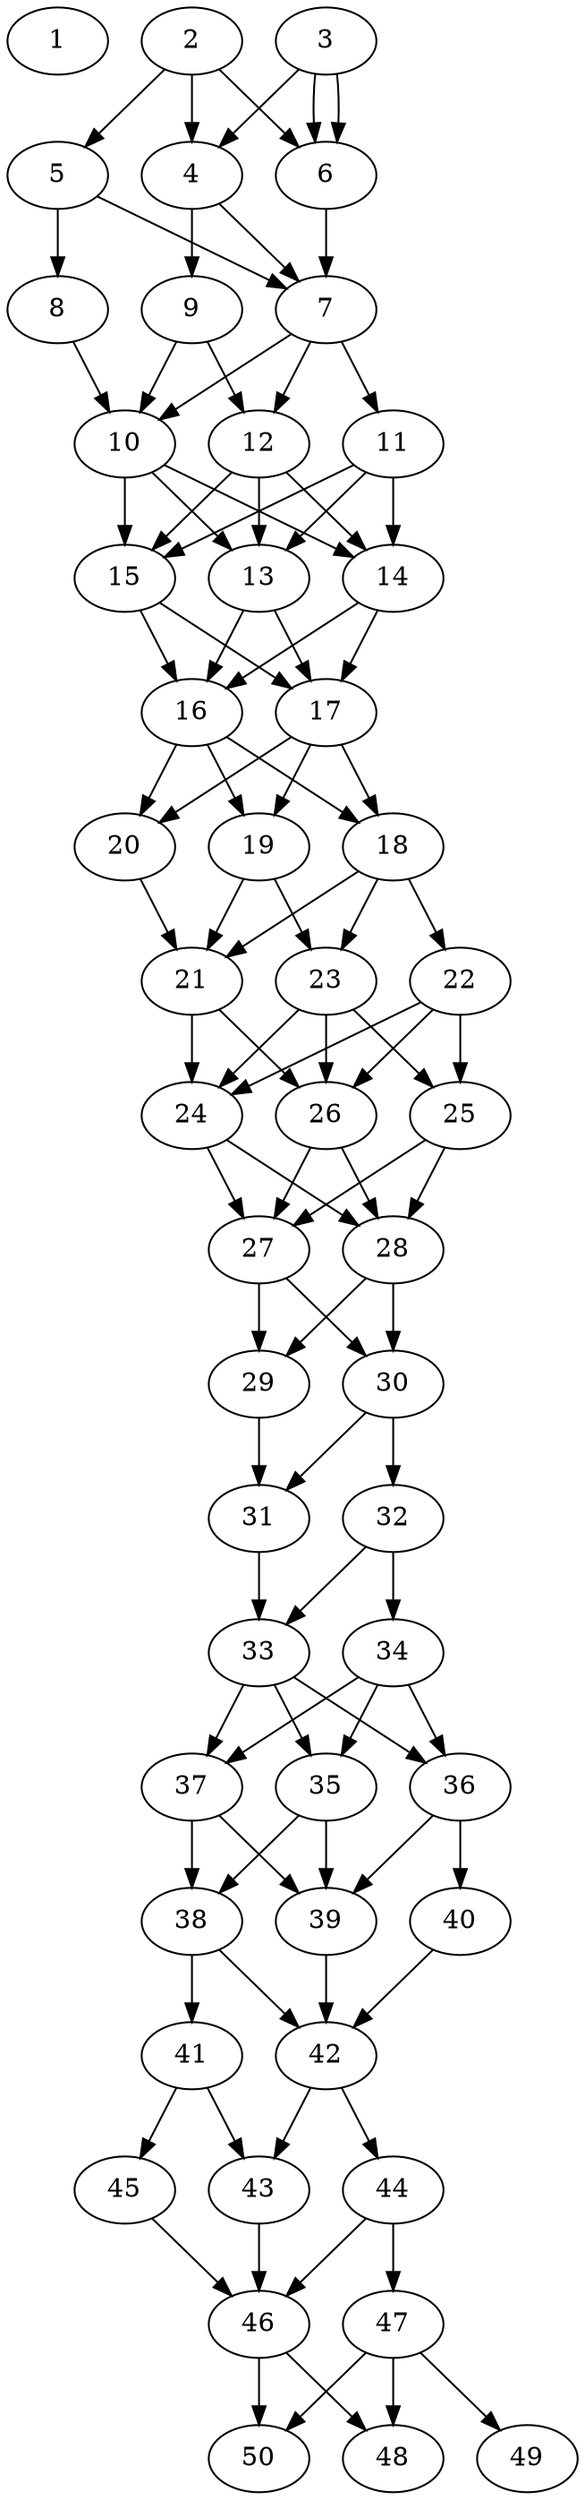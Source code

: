// DAG automatically generated by daggen at Thu Oct  3 14:07:57 2019
// ./daggen --dot -n 50 --ccr 0.5 --fat 0.3 --regular 0.9 --density 0.9 --mindata 5242880 --maxdata 52428800 
digraph G {
  1 [size="48160768", alpha="0.11", expect_size="24080384"] 
  2 [size="47327232", alpha="0.17", expect_size="23663616"] 
  2 -> 4 [size ="23663616"]
  2 -> 5 [size ="23663616"]
  2 -> 6 [size ="23663616"]
  3 [size="59652096", alpha="0.07", expect_size="29826048"] 
  3 -> 4 [size ="29826048"]
  3 -> 6 [size ="29826048"]
  3 -> 6 [size ="29826048"]
  4 [size="27623424", alpha="0.13", expect_size="13811712"] 
  4 -> 7 [size ="13811712"]
  4 -> 9 [size ="13811712"]
  5 [size="101537792", alpha="0.11", expect_size="50768896"] 
  5 -> 7 [size ="50768896"]
  5 -> 8 [size ="50768896"]
  6 [size="64884736", alpha="0.16", expect_size="32442368"] 
  6 -> 7 [size ="32442368"]
  7 [size="38072320", alpha="0.09", expect_size="19036160"] 
  7 -> 10 [size ="19036160"]
  7 -> 11 [size ="19036160"]
  7 -> 12 [size ="19036160"]
  8 [size="80967680", alpha="0.09", expect_size="40483840"] 
  8 -> 10 [size ="40483840"]
  9 [size="30488576", alpha="0.20", expect_size="15244288"] 
  9 -> 10 [size ="15244288"]
  9 -> 12 [size ="15244288"]
  10 [size="60248064", alpha="0.02", expect_size="30124032"] 
  10 -> 13 [size ="30124032"]
  10 -> 14 [size ="30124032"]
  10 -> 15 [size ="30124032"]
  11 [size="47882240", alpha="0.10", expect_size="23941120"] 
  11 -> 13 [size ="23941120"]
  11 -> 14 [size ="23941120"]
  11 -> 15 [size ="23941120"]
  12 [size="101834752", alpha="0.17", expect_size="50917376"] 
  12 -> 13 [size ="50917376"]
  12 -> 14 [size ="50917376"]
  12 -> 15 [size ="50917376"]
  13 [size="86720512", alpha="0.13", expect_size="43360256"] 
  13 -> 16 [size ="43360256"]
  13 -> 17 [size ="43360256"]
  14 [size="24832000", alpha="0.17", expect_size="12416000"] 
  14 -> 16 [size ="12416000"]
  14 -> 17 [size ="12416000"]
  15 [size="87349248", alpha="0.19", expect_size="43674624"] 
  15 -> 16 [size ="43674624"]
  15 -> 17 [size ="43674624"]
  16 [size="44754944", alpha="0.01", expect_size="22377472"] 
  16 -> 18 [size ="22377472"]
  16 -> 19 [size ="22377472"]
  16 -> 20 [size ="22377472"]
  17 [size="25051136", alpha="0.12", expect_size="12525568"] 
  17 -> 18 [size ="12525568"]
  17 -> 19 [size ="12525568"]
  17 -> 20 [size ="12525568"]
  18 [size="65353728", alpha="0.09", expect_size="32676864"] 
  18 -> 21 [size ="32676864"]
  18 -> 22 [size ="32676864"]
  18 -> 23 [size ="32676864"]
  19 [size="11644928", alpha="0.03", expect_size="5822464"] 
  19 -> 21 [size ="5822464"]
  19 -> 23 [size ="5822464"]
  20 [size="11599872", alpha="0.16", expect_size="5799936"] 
  20 -> 21 [size ="5799936"]
  21 [size="23177216", alpha="0.17", expect_size="11588608"] 
  21 -> 24 [size ="11588608"]
  21 -> 26 [size ="11588608"]
  22 [size="70225920", alpha="0.05", expect_size="35112960"] 
  22 -> 24 [size ="35112960"]
  22 -> 25 [size ="35112960"]
  22 -> 26 [size ="35112960"]
  23 [size="55107584", alpha="0.05", expect_size="27553792"] 
  23 -> 24 [size ="27553792"]
  23 -> 25 [size ="27553792"]
  23 -> 26 [size ="27553792"]
  24 [size="21690368", alpha="0.07", expect_size="10845184"] 
  24 -> 27 [size ="10845184"]
  24 -> 28 [size ="10845184"]
  25 [size="100800512", alpha="0.10", expect_size="50400256"] 
  25 -> 27 [size ="50400256"]
  25 -> 28 [size ="50400256"]
  26 [size="97583104", alpha="0.03", expect_size="48791552"] 
  26 -> 27 [size ="48791552"]
  26 -> 28 [size ="48791552"]
  27 [size="100534272", alpha="0.03", expect_size="50267136"] 
  27 -> 29 [size ="50267136"]
  27 -> 30 [size ="50267136"]
  28 [size="63997952", alpha="0.17", expect_size="31998976"] 
  28 -> 29 [size ="31998976"]
  28 -> 30 [size ="31998976"]
  29 [size="11558912", alpha="0.16", expect_size="5779456"] 
  29 -> 31 [size ="5779456"]
  30 [size="23877632", alpha="0.05", expect_size="11938816"] 
  30 -> 31 [size ="11938816"]
  30 -> 32 [size ="11938816"]
  31 [size="97517568", alpha="0.02", expect_size="48758784"] 
  31 -> 33 [size ="48758784"]
  32 [size="81412096", alpha="0.19", expect_size="40706048"] 
  32 -> 33 [size ="40706048"]
  32 -> 34 [size ="40706048"]
  33 [size="12400640", alpha="0.11", expect_size="6200320"] 
  33 -> 35 [size ="6200320"]
  33 -> 36 [size ="6200320"]
  33 -> 37 [size ="6200320"]
  34 [size="34027520", alpha="0.07", expect_size="17013760"] 
  34 -> 35 [size ="17013760"]
  34 -> 36 [size ="17013760"]
  34 -> 37 [size ="17013760"]
  35 [size="69054464", alpha="0.19", expect_size="34527232"] 
  35 -> 38 [size ="34527232"]
  35 -> 39 [size ="34527232"]
  36 [size="19791872", alpha="0.18", expect_size="9895936"] 
  36 -> 39 [size ="9895936"]
  36 -> 40 [size ="9895936"]
  37 [size="35014656", alpha="0.01", expect_size="17507328"] 
  37 -> 38 [size ="17507328"]
  37 -> 39 [size ="17507328"]
  38 [size="47933440", alpha="0.15", expect_size="23966720"] 
  38 -> 41 [size ="23966720"]
  38 -> 42 [size ="23966720"]
  39 [size="34662400", alpha="0.09", expect_size="17331200"] 
  39 -> 42 [size ="17331200"]
  40 [size="15204352", alpha="0.03", expect_size="7602176"] 
  40 -> 42 [size ="7602176"]
  41 [size="39323648", alpha="0.01", expect_size="19661824"] 
  41 -> 43 [size ="19661824"]
  41 -> 45 [size ="19661824"]
  42 [size="50042880", alpha="0.10", expect_size="25021440"] 
  42 -> 43 [size ="25021440"]
  42 -> 44 [size ="25021440"]
  43 [size="44339200", alpha="0.10", expect_size="22169600"] 
  43 -> 46 [size ="22169600"]
  44 [size="98449408", alpha="0.11", expect_size="49224704"] 
  44 -> 46 [size ="49224704"]
  44 -> 47 [size ="49224704"]
  45 [size="37978112", alpha="0.12", expect_size="18989056"] 
  45 -> 46 [size ="18989056"]
  46 [size="34158592", alpha="0.11", expect_size="17079296"] 
  46 -> 48 [size ="17079296"]
  46 -> 50 [size ="17079296"]
  47 [size="26888192", alpha="0.10", expect_size="13444096"] 
  47 -> 48 [size ="13444096"]
  47 -> 49 [size ="13444096"]
  47 -> 50 [size ="13444096"]
  48 [size="30736384", alpha="0.19", expect_size="15368192"] 
  49 [size="100571136", alpha="0.09", expect_size="50285568"] 
  50 [size="48807936", alpha="0.02", expect_size="24403968"] 
}
